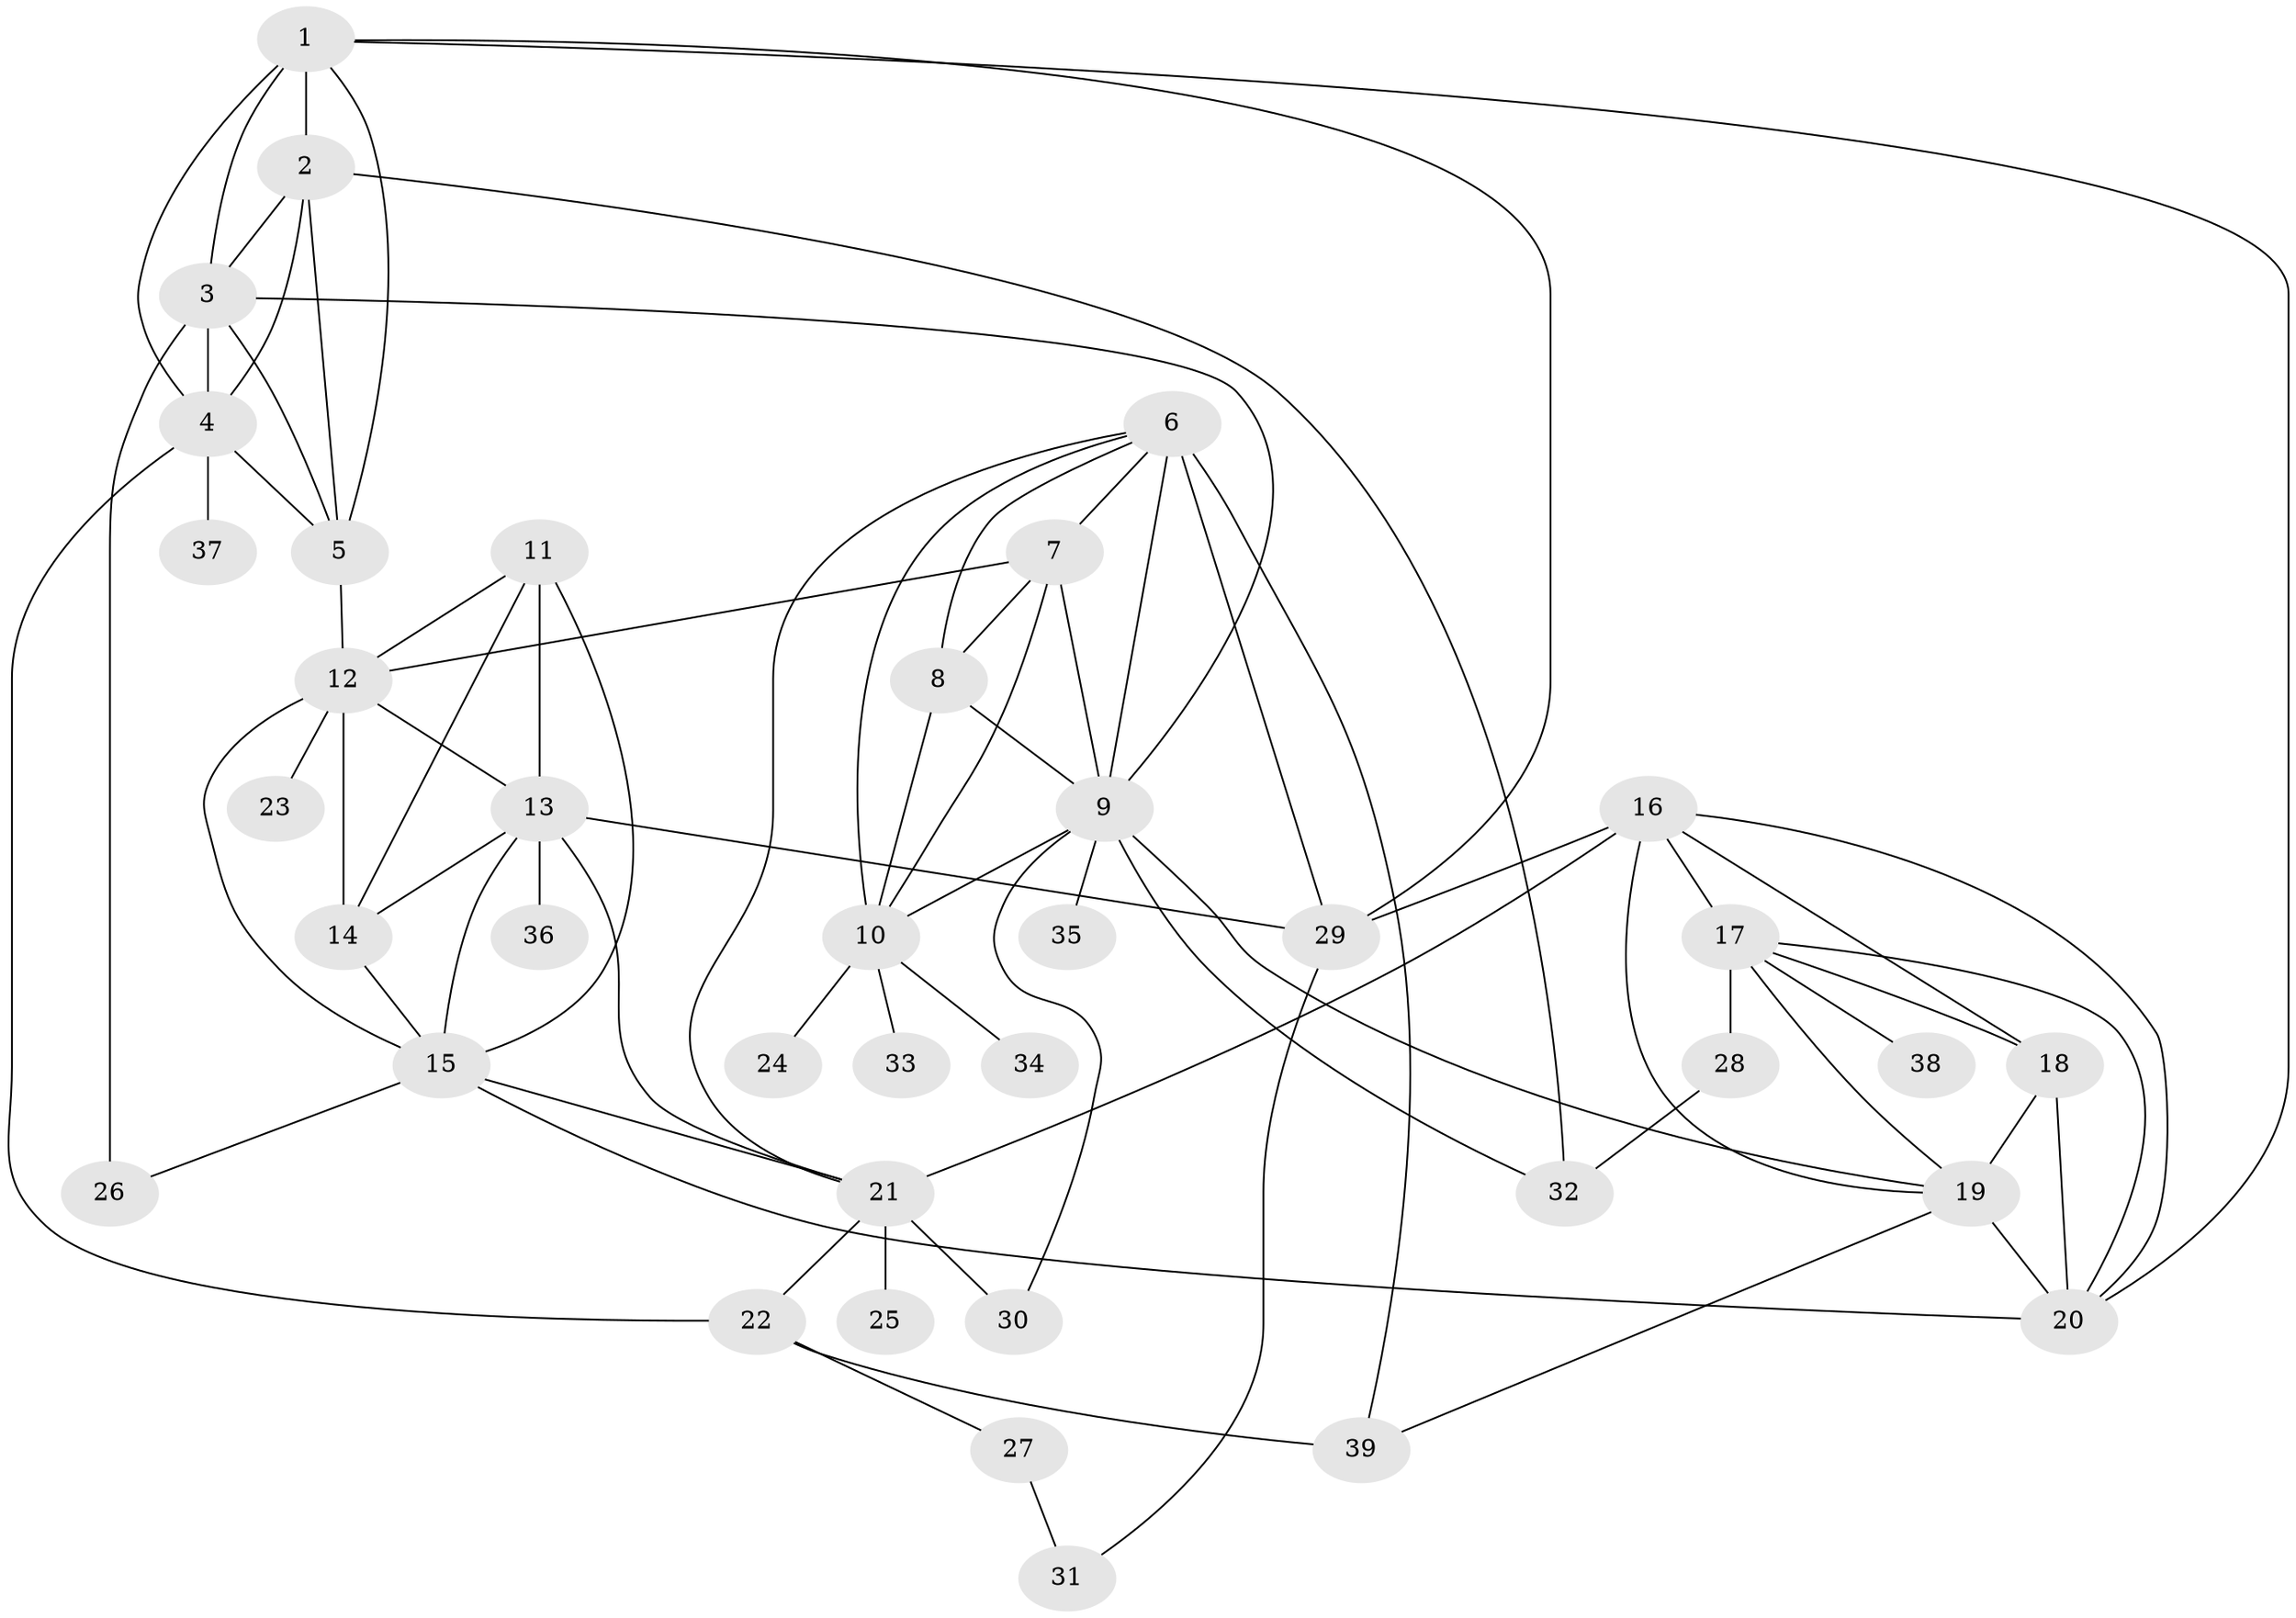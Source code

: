 // original degree distribution, {8: 0.023622047244094488, 14: 0.015748031496062992, 6: 0.05511811023622047, 9: 0.03937007874015748, 10: 0.015748031496062992, 11: 0.03937007874015748, 7: 0.031496062992125984, 5: 0.007874015748031496, 13: 0.007874015748031496, 1: 0.5905511811023622, 3: 0.023622047244094488, 2: 0.13385826771653545, 4: 0.015748031496062992}
// Generated by graph-tools (version 1.1) at 2025/52/03/04/25 22:52:13]
// undirected, 39 vertices, 79 edges
graph export_dot {
  node [color=gray90,style=filled];
  1;
  2;
  3;
  4;
  5;
  6;
  7;
  8;
  9;
  10;
  11;
  12;
  13;
  14;
  15;
  16;
  17;
  18;
  19;
  20;
  21;
  22;
  23;
  24;
  25;
  26;
  27;
  28;
  29;
  30;
  31;
  32;
  33;
  34;
  35;
  36;
  37;
  38;
  39;
  1 -- 2 [weight=1.0];
  1 -- 3 [weight=1.0];
  1 -- 4 [weight=2.0];
  1 -- 5 [weight=1.0];
  1 -- 20 [weight=1.0];
  1 -- 29 [weight=1.0];
  2 -- 3 [weight=1.0];
  2 -- 4 [weight=3.0];
  2 -- 5 [weight=1.0];
  2 -- 32 [weight=1.0];
  3 -- 4 [weight=2.0];
  3 -- 5 [weight=1.0];
  3 -- 9 [weight=1.0];
  3 -- 26 [weight=7.0];
  4 -- 5 [weight=2.0];
  4 -- 22 [weight=1.0];
  4 -- 37 [weight=1.0];
  5 -- 12 [weight=1.0];
  6 -- 7 [weight=1.0];
  6 -- 8 [weight=1.0];
  6 -- 9 [weight=2.0];
  6 -- 10 [weight=1.0];
  6 -- 21 [weight=1.0];
  6 -- 29 [weight=1.0];
  6 -- 39 [weight=2.0];
  7 -- 8 [weight=1.0];
  7 -- 9 [weight=2.0];
  7 -- 10 [weight=1.0];
  7 -- 12 [weight=1.0];
  8 -- 9 [weight=2.0];
  8 -- 10 [weight=1.0];
  9 -- 10 [weight=2.0];
  9 -- 19 [weight=1.0];
  9 -- 30 [weight=1.0];
  9 -- 32 [weight=1.0];
  9 -- 35 [weight=1.0];
  10 -- 24 [weight=1.0];
  10 -- 33 [weight=1.0];
  10 -- 34 [weight=1.0];
  11 -- 12 [weight=1.0];
  11 -- 13 [weight=2.0];
  11 -- 14 [weight=1.0];
  11 -- 15 [weight=1.0];
  12 -- 13 [weight=2.0];
  12 -- 14 [weight=1.0];
  12 -- 15 [weight=1.0];
  12 -- 23 [weight=1.0];
  13 -- 14 [weight=5.0];
  13 -- 15 [weight=2.0];
  13 -- 21 [weight=1.0];
  13 -- 29 [weight=1.0];
  13 -- 36 [weight=1.0];
  14 -- 15 [weight=1.0];
  15 -- 20 [weight=1.0];
  15 -- 21 [weight=1.0];
  15 -- 26 [weight=1.0];
  16 -- 17 [weight=1.0];
  16 -- 18 [weight=1.0];
  16 -- 19 [weight=2.0];
  16 -- 20 [weight=1.0];
  16 -- 21 [weight=1.0];
  16 -- 29 [weight=4.0];
  17 -- 18 [weight=1.0];
  17 -- 19 [weight=2.0];
  17 -- 20 [weight=1.0];
  17 -- 28 [weight=6.0];
  17 -- 38 [weight=1.0];
  18 -- 19 [weight=5.0];
  18 -- 20 [weight=1.0];
  19 -- 20 [weight=2.0];
  19 -- 39 [weight=1.0];
  21 -- 22 [weight=5.0];
  21 -- 25 [weight=8.0];
  21 -- 30 [weight=3.0];
  22 -- 27 [weight=1.0];
  22 -- 39 [weight=1.0];
  27 -- 31 [weight=1.0];
  28 -- 32 [weight=1.0];
  29 -- 31 [weight=1.0];
}
